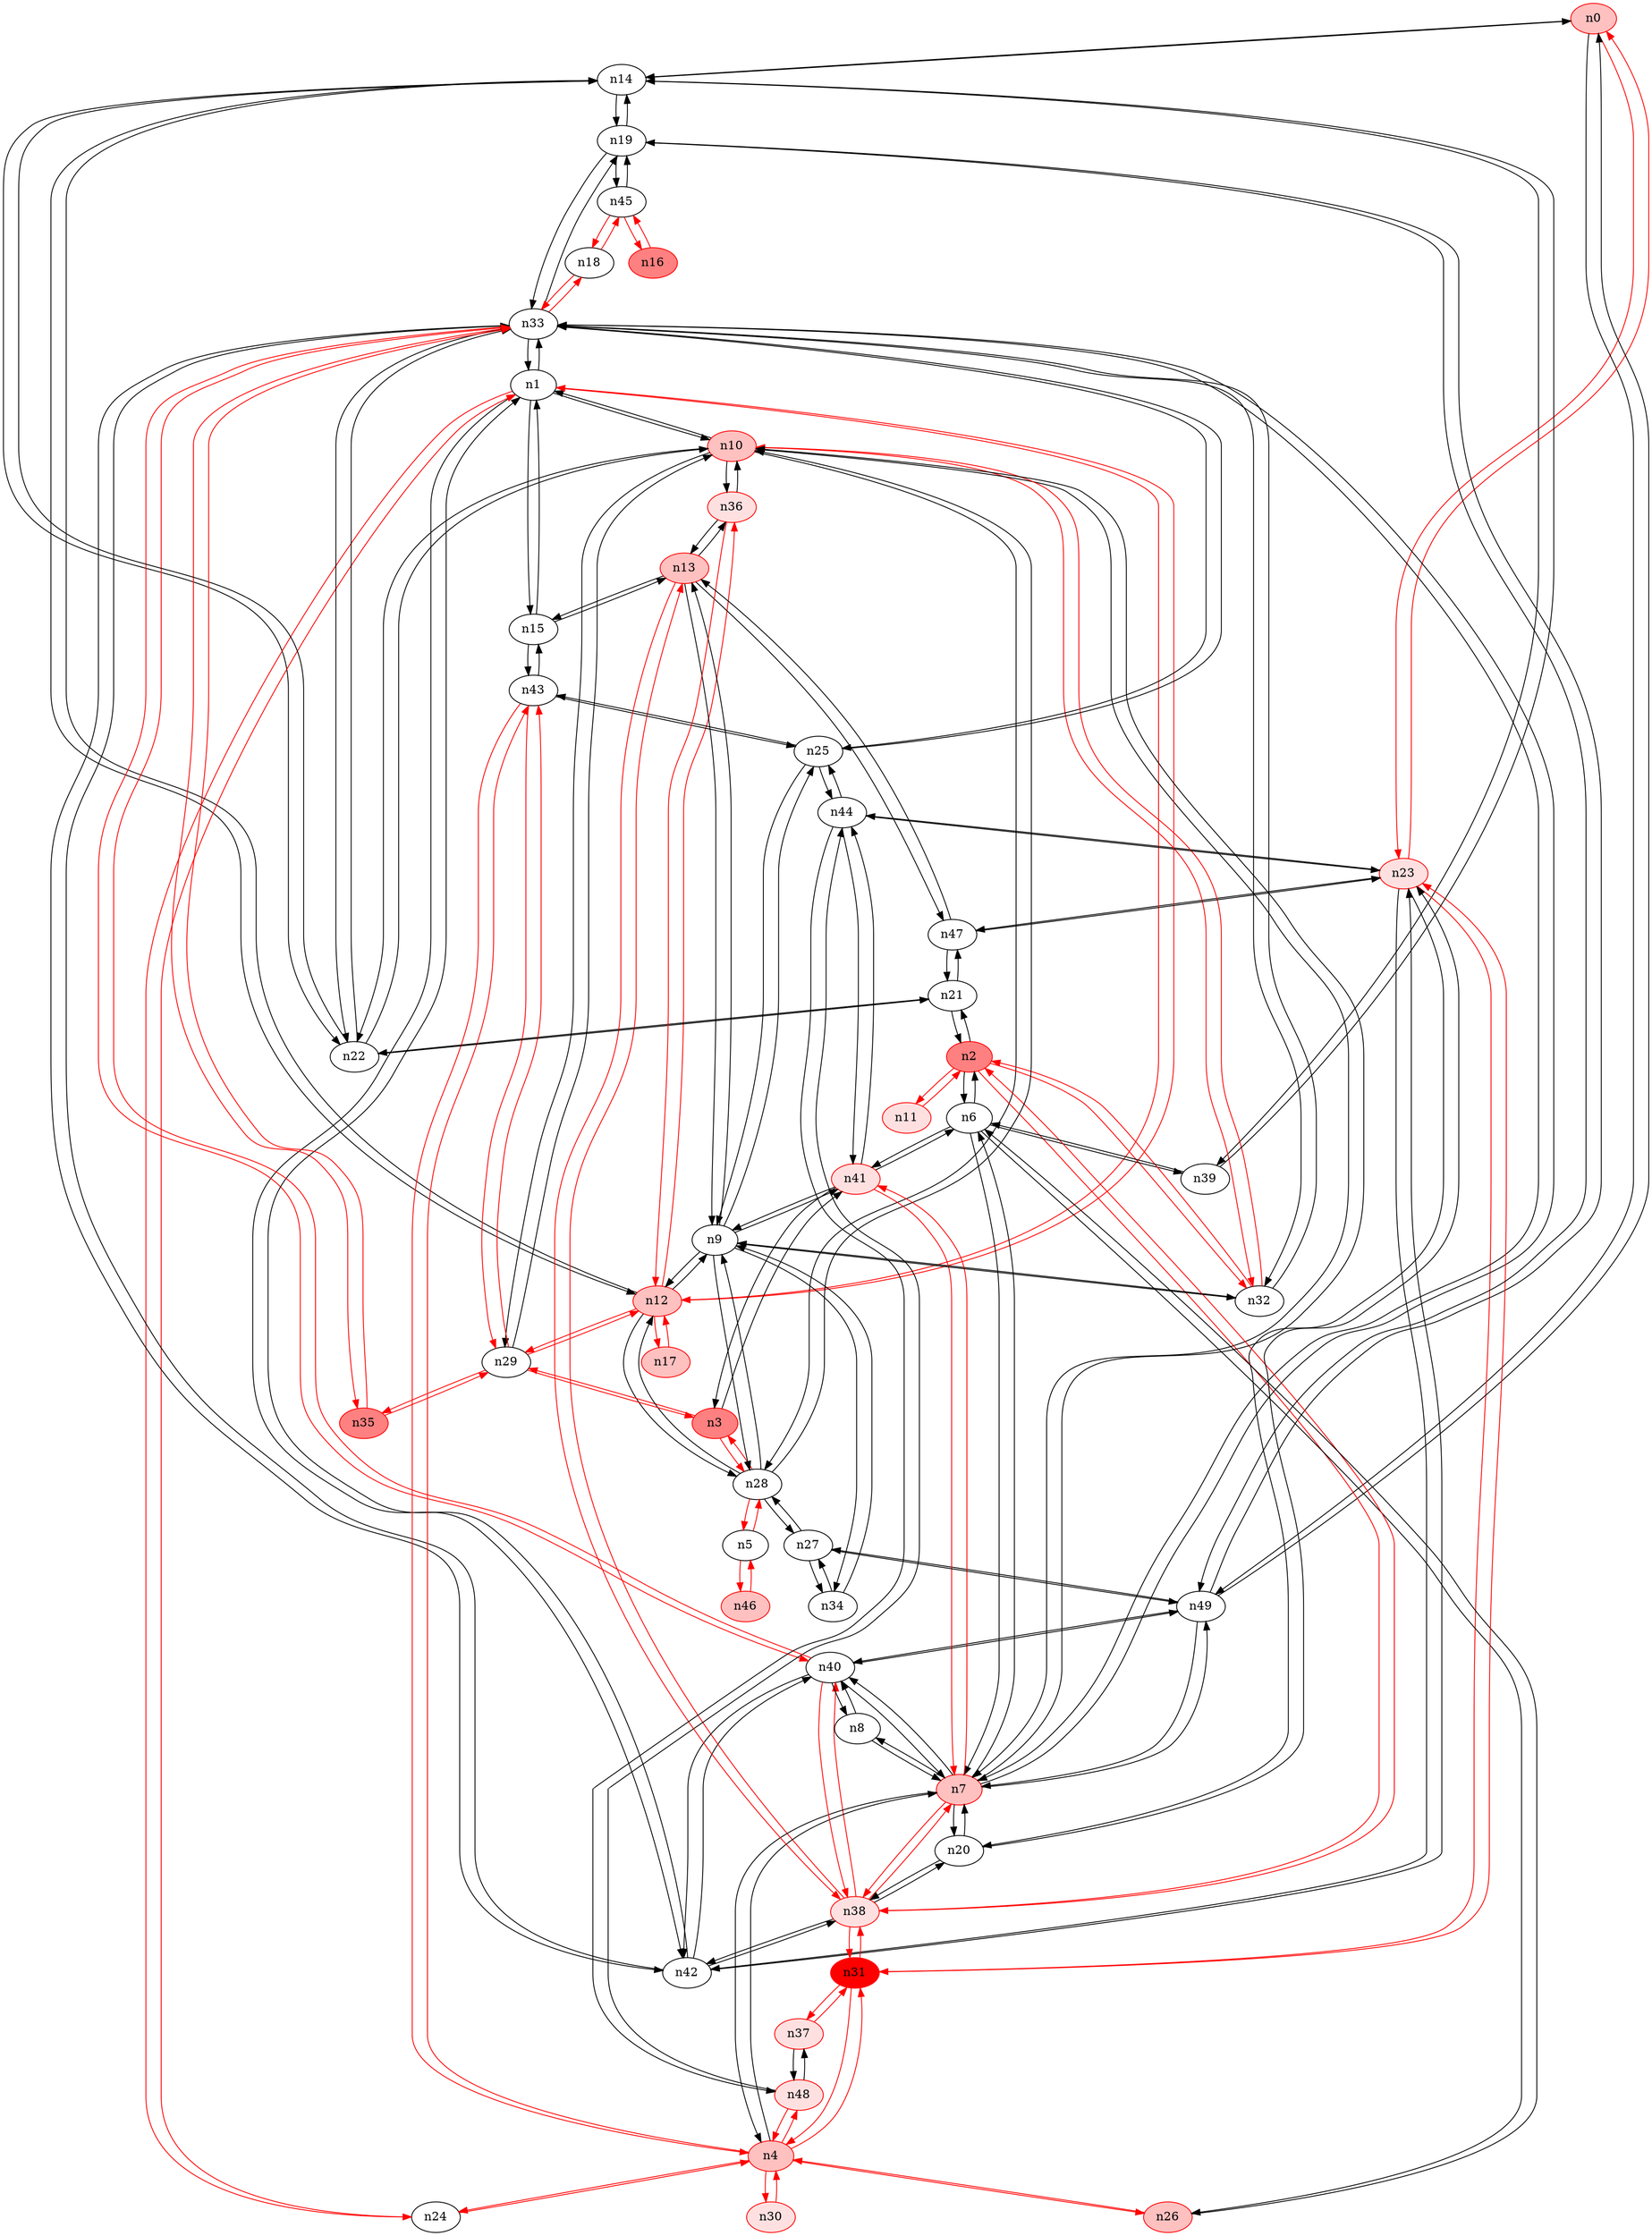 strict digraph {
n0 [type=host, color="#FF0000", style=filled, fillcolor="#FFC0C0"];
n14 [type=switch];
n23 [type=host, color="#FF0000", style=filled, fillcolor="#FFE0E0"];
n49 [type=switch];
n1 [type=switch];
n10 [type=host, color="#FF0000", style=filled, fillcolor="#FFC0C0"];
n12 [type=switch, color="#FF0000", style=filled, fillcolor="#FFC0C0"];
n15 [type=switch];
n24 [type=switch];
n33 [type=switch];
n42 [type=switch];
n2 [type=switch, color="#FF0000", style=filled, fillcolor="#FF8080"];
n6 [type=switch];
n11 [type=host, color="#FF0000", style=filled, fillcolor="#FFE0E0"];
n21 [type=switch];
n32 [type=switch];
n38 [type=host, color="#FF0000", style=filled, fillcolor="#FFE0E0"];
n3 [type=switch, color="#FF0000", style=filled, fillcolor="#FF8080"];
n28 [type=switch];
n29 [type=switch];
n41 [type=host, color="#FF0000", style=filled, fillcolor="#FFE0E0"];
n4 [type=switch, color="#FF0000", style=filled, fillcolor="#FFC0C0"];
n7 [type=switch, color="#FF0000", style=filled, fillcolor="#FFC0C0"];
n26 [type=host, color="#FF0000", style=filled, fillcolor="#FFC0C0"];
n30 [type=host, color="#FF0000", style=filled, fillcolor="#FFE0E0"];
n31 [type=switch, color="#FF0000", style=filled, fillcolor="#FF0000"];
n43 [type=switch];
n48 [type=host, color="#FF0000", style=filled, fillcolor="#FFE0E0"];
n5 [type=switch];
n46 [type=host, color="#FF0000", style=filled, fillcolor="#FFC0C0"];
n39 [type=switch];
n8 [type=switch];
n20 [type=switch];
n40 [type=switch];
n9 [type=switch];
n13 [type=host, color="#FF0000", style=filled, fillcolor="#FFC0C0"];
n25 [type=switch];
n34 [type=switch];
n22 [type=switch];
n36 [type=host, color="#FF0000", style=filled, fillcolor="#FFE0E0"];
n17 [type=host, color="#FF0000", style=filled, fillcolor="#FFC0C0"];
n47 [type=switch];
n19 [type=switch];
n16 [type=host, color="#FF0000", style=filled, fillcolor="#FF8080"];
n45 [type=switch];
n18 [type=switch];
n44 [type=switch];
n27 [type=switch];
n35 [type=switch, color="#FF0000", style=filled, fillcolor="#FF8080"];
n37 [type=host, color="#FF0000", style=filled, fillcolor="#FFE0E0"];
n0 -> n14 [src_port=0, dst_port=0];
n0 -> n23 [src_port=0, dst_port=0, color="#FF0000"];
n0 -> n49 [src_port=0, dst_port=0];
n14 -> n0 [src_port=0, dst_port=0];
n14 -> n12 [src_port=0, dst_port=0];
n14 -> n39 [src_port=0, dst_port=0];
n14 -> n22 [src_port=0, dst_port=0];
n14 -> n19 [src_port=0, dst_port=0];
n23 -> n0 [src_port=0, dst_port=0, color="#FF0000"];
n23 -> n42 [src_port=0, dst_port=0];
n23 -> n31 [src_port=0, dst_port=0, color="#FF0000"];
n23 -> n20 [src_port=0, dst_port=0];
n23 -> n47 [src_port=0, dst_port=0];
n23 -> n44 [src_port=0, dst_port=0];
n49 -> n0 [src_port=0, dst_port=0];
n49 -> n7 [src_port=0, dst_port=0];
n49 -> n40 [src_port=0, dst_port=0];
n49 -> n19 [src_port=0, dst_port=0];
n49 -> n27 [src_port=0, dst_port=0];
n1 -> n10 [src_port=0, dst_port=0];
n1 -> n12 [src_port=0, dst_port=0, color="#FF0000"];
n1 -> n15 [src_port=0, dst_port=0];
n1 -> n24 [src_port=0, dst_port=0, color="#FF0000"];
n1 -> n33 [src_port=0, dst_port=0];
n1 -> n42 [src_port=0, dst_port=0];
n10 -> n1 [src_port=0, dst_port=0];
n10 -> n32 [src_port=0, dst_port=0, color="#FF0000"];
n10 -> n28 [src_port=0, dst_port=0];
n10 -> n29 [src_port=0, dst_port=0];
n10 -> n7 [src_port=0, dst_port=0];
n10 -> n22 [src_port=0, dst_port=0];
n10 -> n36 [src_port=0, dst_port=0];
n12 -> n14 [src_port=0, dst_port=0];
n12 -> n1 [src_port=0, dst_port=0, color="#FF0000"];
n12 -> n28 [src_port=0, dst_port=0];
n12 -> n29 [src_port=0, dst_port=0, color="#FF0000"];
n12 -> n9 [src_port=0, dst_port=0];
n12 -> n36 [src_port=0, dst_port=0, color="#FF0000"];
n12 -> n17 [src_port=0, dst_port=0, color="#FF0000"];
n15 -> n1 [src_port=0, dst_port=0];
n15 -> n43 [src_port=0, dst_port=0];
n15 -> n13 [src_port=0, dst_port=0];
n24 -> n1 [src_port=0, dst_port=0, color="#FF0000"];
n24 -> n4 [src_port=0, dst_port=0, color="#FF0000"];
n33 -> n1 [src_port=0, dst_port=0];
n33 -> n42 [src_port=0, dst_port=0];
n33 -> n32 [src_port=0, dst_port=0];
n33 -> n7 [src_port=0, dst_port=0];
n33 -> n40 [src_port=0, dst_port=0, color="#FF0000"];
n33 -> n25 [src_port=0, dst_port=0];
n33 -> n22 [src_port=0, dst_port=0];
n33 -> n19 [src_port=0, dst_port=0];
n33 -> n18 [src_port=0, dst_port=0, color="#FF0000"];
n33 -> n35 [src_port=0, dst_port=0, color="#FF0000"];
n42 -> n23 [src_port=0, dst_port=0];
n42 -> n1 [src_port=0, dst_port=0];
n42 -> n33 [src_port=0, dst_port=0];
n42 -> n38 [src_port=0, dst_port=0];
n42 -> n40 [src_port=0, dst_port=0];
n2 -> n6 [src_port=0, dst_port=0];
n2 -> n11 [src_port=0, dst_port=0, color="#FF0000"];
n2 -> n21 [src_port=0, dst_port=0];
n2 -> n32 [src_port=0, dst_port=0, color="#FF0000"];
n2 -> n38 [src_port=0, dst_port=0, color="#FF0000"];
n6 -> n2 [src_port=0, dst_port=0];
n6 -> n41 [src_port=0, dst_port=0];
n6 -> n7 [src_port=0, dst_port=0];
n6 -> n26 [src_port=0, dst_port=0];
n6 -> n39 [src_port=0, dst_port=0];
n11 -> n2 [src_port=0, dst_port=0, color="#FF0000"];
n21 -> n2 [src_port=0, dst_port=0];
n21 -> n22 [src_port=0, dst_port=0];
n21 -> n47 [src_port=0, dst_port=0];
n32 -> n10 [src_port=0, dst_port=0, color="#FF0000"];
n32 -> n33 [src_port=0, dst_port=0];
n32 -> n2 [src_port=0, dst_port=0, color="#FF0000"];
n32 -> n9 [src_port=0, dst_port=0];
n38 -> n42 [src_port=0, dst_port=0];
n38 -> n2 [src_port=0, dst_port=0, color="#FF0000"];
n38 -> n7 [src_port=0, dst_port=0, color="#FF0000"];
n38 -> n31 [src_port=0, dst_port=0, color="#FF0000"];
n38 -> n20 [src_port=0, dst_port=0];
n38 -> n40 [src_port=0, dst_port=0, color="#FF0000"];
n38 -> n13 [src_port=0, dst_port=0, color="#FF0000"];
n3 -> n28 [src_port=0, dst_port=0, color="#FF0000"];
n3 -> n29 [src_port=0, dst_port=0, color="#FF0000"];
n3 -> n41 [src_port=0, dst_port=0];
n28 -> n10 [src_port=0, dst_port=0];
n28 -> n12 [src_port=0, dst_port=0];
n28 -> n3 [src_port=0, dst_port=0, color="#FF0000"];
n28 -> n5 [src_port=0, dst_port=0, color="#FF0000"];
n28 -> n9 [src_port=0, dst_port=0];
n28 -> n27 [src_port=0, dst_port=0];
n29 -> n10 [src_port=0, dst_port=0];
n29 -> n12 [src_port=0, dst_port=0, color="#FF0000"];
n29 -> n3 [src_port=0, dst_port=0, color="#FF0000"];
n29 -> n43 [src_port=0, dst_port=0, color="#FF0000"];
n29 -> n35 [src_port=0, dst_port=0, color="#FF0000"];
n41 -> n6 [src_port=0, dst_port=0];
n41 -> n3 [src_port=0, dst_port=0];
n41 -> n7 [src_port=0, dst_port=0, color="#FF0000"];
n41 -> n9 [src_port=0, dst_port=0];
n41 -> n44 [src_port=0, dst_port=0];
n4 -> n24 [src_port=0, dst_port=0, color="#FF0000"];
n4 -> n7 [src_port=0, dst_port=0];
n4 -> n26 [src_port=0, dst_port=0, color="#FF0000"];
n4 -> n30 [src_port=0, dst_port=0, color="#FF0000"];
n4 -> n31 [src_port=0, dst_port=0, color="#FF0000"];
n4 -> n43 [src_port=0, dst_port=0, color="#FF0000"];
n4 -> n48 [src_port=0, dst_port=0, color="#FF0000"];
n7 -> n49 [src_port=0, dst_port=0];
n7 -> n10 [src_port=0, dst_port=0];
n7 -> n33 [src_port=0, dst_port=0];
n7 -> n6 [src_port=0, dst_port=0];
n7 -> n38 [src_port=0, dst_port=0, color="#FF0000"];
n7 -> n41 [src_port=0, dst_port=0, color="#FF0000"];
n7 -> n4 [src_port=0, dst_port=0];
n7 -> n8 [src_port=0, dst_port=0];
n7 -> n20 [src_port=0, dst_port=0];
n7 -> n40 [src_port=0, dst_port=0];
n26 -> n6 [src_port=0, dst_port=0];
n26 -> n4 [src_port=0, dst_port=0, color="#FF0000"];
n30 -> n4 [src_port=0, dst_port=0, color="#FF0000"];
n31 -> n23 [src_port=0, dst_port=0, color="#FF0000"];
n31 -> n38 [src_port=0, dst_port=0, color="#FF0000"];
n31 -> n4 [src_port=0, dst_port=0, color="#FF0000"];
n31 -> n37 [src_port=0, dst_port=0, color="#FF0000"];
n43 -> n15 [src_port=0, dst_port=0];
n43 -> n29 [src_port=0, dst_port=0, color="#FF0000"];
n43 -> n4 [src_port=0, dst_port=0, color="#FF0000"];
n43 -> n25 [src_port=0, dst_port=0];
n48 -> n4 [src_port=0, dst_port=0, color="#FF0000"];
n48 -> n44 [src_port=0, dst_port=0];
n48 -> n37 [src_port=0, dst_port=0];
n5 -> n28 [src_port=0, dst_port=0, color="#FF0000"];
n5 -> n46 [src_port=0, dst_port=0, color="#FF0000"];
n46 -> n5 [src_port=0, dst_port=0, color="#FF0000"];
n39 -> n14 [src_port=0, dst_port=0];
n39 -> n6 [src_port=0, dst_port=0];
n8 -> n7 [src_port=0, dst_port=0];
n8 -> n40 [src_port=0, dst_port=0];
n20 -> n23 [src_port=0, dst_port=0];
n20 -> n38 [src_port=0, dst_port=0];
n20 -> n7 [src_port=0, dst_port=0];
n40 -> n49 [src_port=0, dst_port=0];
n40 -> n33 [src_port=0, dst_port=0, color="#FF0000"];
n40 -> n42 [src_port=0, dst_port=0];
n40 -> n38 [src_port=0, dst_port=0, color="#FF0000"];
n40 -> n7 [src_port=0, dst_port=0];
n40 -> n8 [src_port=0, dst_port=0];
n9 -> n12 [src_port=0, dst_port=0];
n9 -> n32 [src_port=0, dst_port=0];
n9 -> n28 [src_port=0, dst_port=0];
n9 -> n41 [src_port=0, dst_port=0];
n9 -> n13 [src_port=0, dst_port=0];
n9 -> n25 [src_port=0, dst_port=0];
n9 -> n34 [src_port=0, dst_port=0];
n13 -> n15 [src_port=0, dst_port=0];
n13 -> n38 [src_port=0, dst_port=0, color="#FF0000"];
n13 -> n9 [src_port=0, dst_port=0];
n13 -> n36 [src_port=0, dst_port=0];
n13 -> n47 [src_port=0, dst_port=0];
n25 -> n33 [src_port=0, dst_port=0];
n25 -> n43 [src_port=0, dst_port=0];
n25 -> n9 [src_port=0, dst_port=0];
n25 -> n44 [src_port=0, dst_port=0];
n34 -> n9 [src_port=0, dst_port=0];
n34 -> n27 [src_port=0, dst_port=0];
n22 -> n14 [src_port=0, dst_port=0];
n22 -> n10 [src_port=0, dst_port=0];
n22 -> n33 [src_port=0, dst_port=0];
n22 -> n21 [src_port=0, dst_port=0];
n36 -> n10 [src_port=0, dst_port=0];
n36 -> n12 [src_port=0, dst_port=0, color="#FF0000"];
n36 -> n13 [src_port=0, dst_port=0];
n17 -> n12 [src_port=0, dst_port=0, color="#FF0000"];
n47 -> n23 [src_port=0, dst_port=0];
n47 -> n21 [src_port=0, dst_port=0];
n47 -> n13 [src_port=0, dst_port=0];
n19 -> n14 [src_port=0, dst_port=0];
n19 -> n49 [src_port=0, dst_port=0];
n19 -> n33 [src_port=0, dst_port=0];
n19 -> n45 [src_port=0, dst_port=0];
n16 -> n45 [src_port=0, dst_port=0, color="#FF0000"];
n45 -> n19 [src_port=0, dst_port=0];
n45 -> n16 [src_port=0, dst_port=0, color="#FF0000"];
n45 -> n18 [src_port=0, dst_port=0, color="#FF0000"];
n18 -> n33 [src_port=0, dst_port=0, color="#FF0000"];
n18 -> n45 [src_port=0, dst_port=0, color="#FF0000"];
n44 -> n23 [src_port=0, dst_port=0];
n44 -> n41 [src_port=0, dst_port=0];
n44 -> n48 [src_port=0, dst_port=0];
n44 -> n25 [src_port=0, dst_port=0];
n27 -> n49 [src_port=0, dst_port=0];
n27 -> n28 [src_port=0, dst_port=0];
n27 -> n34 [src_port=0, dst_port=0];
n35 -> n33 [src_port=0, dst_port=0, color="#FF0000"];
n35 -> n29 [src_port=0, dst_port=0, color="#FF0000"];
n37 -> n31 [src_port=0, dst_port=0, color="#FF0000"];
n37 -> n48 [src_port=0, dst_port=0];
}
